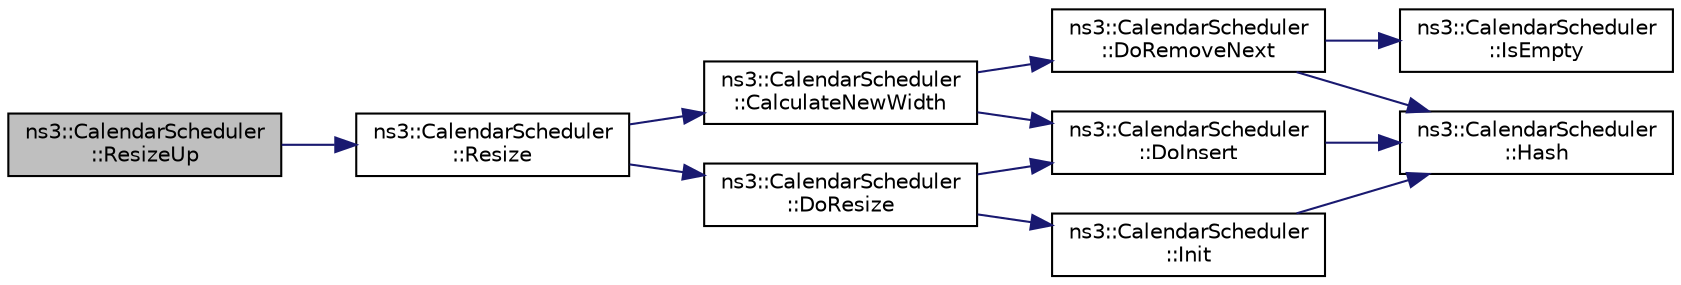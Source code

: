 digraph "ns3::CalendarScheduler::ResizeUp"
{
 // LATEX_PDF_SIZE
  edge [fontname="Helvetica",fontsize="10",labelfontname="Helvetica",labelfontsize="10"];
  node [fontname="Helvetica",fontsize="10",shape=record];
  rankdir="LR";
  Node1 [label="ns3::CalendarScheduler\l::ResizeUp",height=0.2,width=0.4,color="black", fillcolor="grey75", style="filled", fontcolor="black",tooltip="Double the number of buckets if necessary."];
  Node1 -> Node2 [color="midnightblue",fontsize="10",style="solid",fontname="Helvetica"];
  Node2 [label="ns3::CalendarScheduler\l::Resize",height=0.2,width=0.4,color="black", fillcolor="white", style="filled",URL="$classns3_1_1_calendar_scheduler.html#ab626f95ab5482e5e6e2a9d5f74363d6c",tooltip="Resize to a new number of buckets, with automatically computed width."];
  Node2 -> Node3 [color="midnightblue",fontsize="10",style="solid",fontname="Helvetica"];
  Node3 [label="ns3::CalendarScheduler\l::CalculateNewWidth",height=0.2,width=0.4,color="black", fillcolor="white", style="filled",URL="$classns3_1_1_calendar_scheduler.html#a259100bf1a7128f6bfd27edfc2acd089",tooltip="Compute the new bucket size, based on up to the first 25 entries."];
  Node3 -> Node4 [color="midnightblue",fontsize="10",style="solid",fontname="Helvetica"];
  Node4 [label="ns3::CalendarScheduler\l::DoInsert",height=0.2,width=0.4,color="black", fillcolor="white", style="filled",URL="$classns3_1_1_calendar_scheduler.html#a89cf4c06b7763187a0155320013cf1d1",tooltip="Insert a new event in to the correct bucket."];
  Node4 -> Node5 [color="midnightblue",fontsize="10",style="solid",fontname="Helvetica"];
  Node5 [label="ns3::CalendarScheduler\l::Hash",height=0.2,width=0.4,color="black", fillcolor="white", style="filled",URL="$classns3_1_1_calendar_scheduler.html#a51f1a1745f932881c83eb4c21891da2a",tooltip="Hash the dimensionless time to a bucket."];
  Node3 -> Node6 [color="midnightblue",fontsize="10",style="solid",fontname="Helvetica"];
  Node6 [label="ns3::CalendarScheduler\l::DoRemoveNext",height=0.2,width=0.4,color="black", fillcolor="white", style="filled",URL="$classns3_1_1_calendar_scheduler.html#a42c114e7a4bb68943b63fa9dfc841610",tooltip="Remove the earliest event."];
  Node6 -> Node5 [color="midnightblue",fontsize="10",style="solid",fontname="Helvetica"];
  Node6 -> Node7 [color="midnightblue",fontsize="10",style="solid",fontname="Helvetica"];
  Node7 [label="ns3::CalendarScheduler\l::IsEmpty",height=0.2,width=0.4,color="black", fillcolor="white", style="filled",URL="$classns3_1_1_calendar_scheduler.html#a35d435f80c16dded551078157a7a276c",tooltip="Test if the schedule is empty."];
  Node2 -> Node8 [color="midnightblue",fontsize="10",style="solid",fontname="Helvetica"];
  Node8 [label="ns3::CalendarScheduler\l::DoResize",height=0.2,width=0.4,color="black", fillcolor="white", style="filled",URL="$classns3_1_1_calendar_scheduler.html#a9c7a10fd444508c2dd8034cb49e21b7d",tooltip="Resize the number of buckets and width."];
  Node8 -> Node4 [color="midnightblue",fontsize="10",style="solid",fontname="Helvetica"];
  Node8 -> Node9 [color="midnightblue",fontsize="10",style="solid",fontname="Helvetica"];
  Node9 [label="ns3::CalendarScheduler\l::Init",height=0.2,width=0.4,color="black", fillcolor="white", style="filled",URL="$classns3_1_1_calendar_scheduler.html#a3bf6cdaed8ea65882707fe6eba13eedf",tooltip="Initialize the calendar queue."];
  Node9 -> Node5 [color="midnightblue",fontsize="10",style="solid",fontname="Helvetica"];
}
